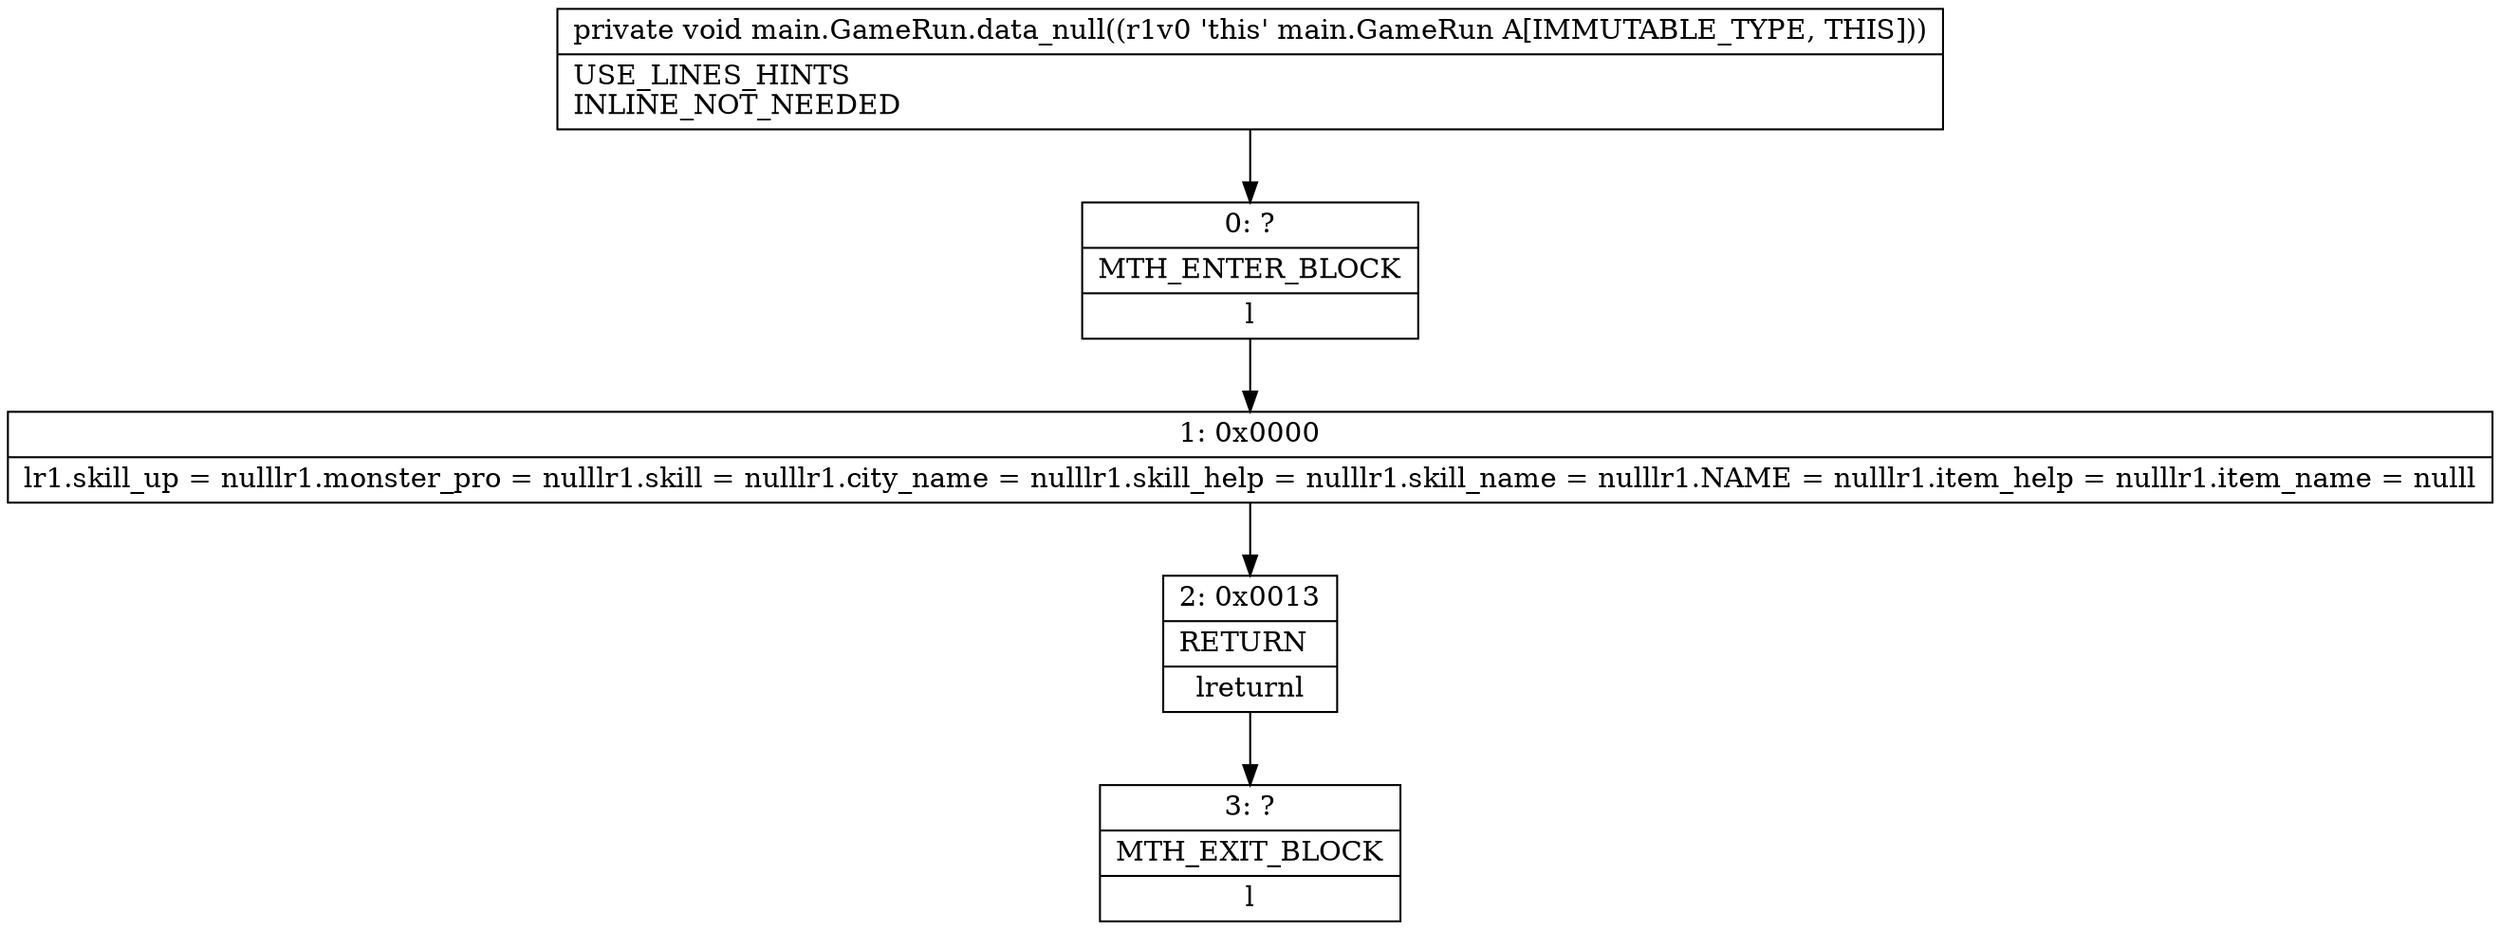 digraph "CFG formain.GameRun.data_null()V" {
Node_0 [shape=record,label="{0\:\ ?|MTH_ENTER_BLOCK\l|l}"];
Node_1 [shape=record,label="{1\:\ 0x0000|lr1.skill_up = nulllr1.monster_pro = nulllr1.skill = nulllr1.city_name = nulllr1.skill_help = nulllr1.skill_name = nulllr1.NAME = nulllr1.item_help = nulllr1.item_name = nulll}"];
Node_2 [shape=record,label="{2\:\ 0x0013|RETURN\l|lreturnl}"];
Node_3 [shape=record,label="{3\:\ ?|MTH_EXIT_BLOCK\l|l}"];
MethodNode[shape=record,label="{private void main.GameRun.data_null((r1v0 'this' main.GameRun A[IMMUTABLE_TYPE, THIS]))  | USE_LINES_HINTS\lINLINE_NOT_NEEDED\l}"];
MethodNode -> Node_0;
Node_0 -> Node_1;
Node_1 -> Node_2;
Node_2 -> Node_3;
}


